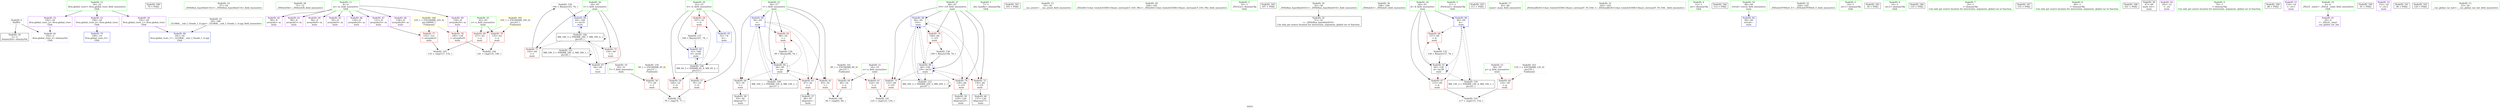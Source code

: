 digraph "SVFG" {
	label="SVFG";

	Node0x560f60701af0 [shape=record,color=grey,label="{NodeID: 0\nNullPtr}"];
	Node0x560f60701af0 -> Node0x560f60717d10[style=solid];
	Node0x560f60701af0 -> Node0x560f6071b4b0[style=solid];
	Node0x560f6054f520 [shape=record,color=black,label="{NodeID: 180\n70 = PHI()\n}"];
	Node0x560f60701e30 [shape=record,color=green,label="{NodeID: 14\n27\<--28\n_ZNSt8ios_base4InitC1Ev\<--_ZNSt8ios_base4InitC1Ev_field_insensitive\n}"];
	Node0x560f60717740 [shape=record,color=green,label="{NodeID: 28\n71\<--72\n_ZNSirsERi\<--_ZNSirsERi_field_insensitive\n}"];
	Node0x560f607183f0 [shape=record,color=purple,label="{NodeID: 42\n89\<--8\narrayidx\<--m\nmain\n}"];
	Node0x560f60719120 [shape=record,color=grey,label="{NodeID: 139\n144 = Binary(143, 74, )\n}"];
	Node0x560f60719120 -> Node0x560f6071bb60[style=solid];
	Node0x560f6071a000 [shape=record,color=red,label="{NodeID: 56\n77\<--50\n\<--T\nmain\n}"];
	Node0x560f6071a000 -> Node0x560f607195a0[style=solid];
	Node0x560f6071ab60 [shape=record,color=red,label="{NodeID: 70\n135\<--62\n\<--x\nmain\n}"];
	Node0x560f6071ab60 -> Node0x560f6071fb40[style=solid];
	Node0x560f6071b750 [shape=record,color=blue,label="{NodeID: 84\n56\<--69\ni\<--\nmain\n}"];
	Node0x560f6071b750 -> Node0x560f6071a4e0[style=dashed];
	Node0x560f6071b750 -> Node0x560f6071a5b0[style=dashed];
	Node0x560f6071b750 -> Node0x560f6071a680[style=dashed];
	Node0x560f6071b750 -> Node0x560f6071a750[style=dashed];
	Node0x560f6071b750 -> Node0x560f6071b820[style=dashed];
	Node0x560f6071b750 -> Node0x560f60724b60[style=dashed];
	Node0x560f60700c00 [shape=record,color=green,label="{NodeID: 1\n7\<--1\n__dso_handle\<--dummyObj\nGlob }"];
	Node0x560f60730380 [shape=record,color=black,label="{NodeID: 181\n103 = PHI()\n}"];
	Node0x560f60716d30 [shape=record,color=green,label="{NodeID: 15\n33\<--34\n__cxa_atexit\<--__cxa_atexit_field_insensitive\n}"];
	Node0x560f60717810 [shape=record,color=green,label="{NodeID: 29\n104\<--105\n_ZStlsISt11char_traitsIcEERSt13basic_ostreamIcT_ES5_PKc\<--_ZStlsISt11char_traitsIcEERSt13basic_ostreamIcT_ES5_PKc_field_insensitive\n}"];
	Node0x560f607184c0 [shape=record,color=purple,label="{NodeID: 43\n90\<--8\narrayidx5\<--m\nmain\n}"];
	Node0x560f607192a0 [shape=record,color=grey,label="{NodeID: 140\n85 = cmp(83, 84, )\n}"];
	Node0x560f6071a0d0 [shape=record,color=red,label="{NodeID: 57\n76\<--52\n\<--tt\nmain\n}"];
	Node0x560f6071a0d0 -> Node0x560f607195a0[style=solid];
	Node0x560f6071ac30 [shape=record,color=red,label="{NodeID: 71\n143\<--64\n\<--t\nmain\n}"];
	Node0x560f6071ac30 -> Node0x560f60719120[style=solid];
	Node0x560f60728b60 [shape=record,color=yellow,style=double,label="{NodeID: 168\n22V_1 = ENCHI(MR_22V_0)\npts\{90000 \}\nFun[main]}"];
	Node0x560f60728b60 -> Node0x560f6071b110[style=dashed];
	Node0x560f60728b60 -> Node0x560f6071b1e0[style=dashed];
	Node0x560f6071b820 [shape=record,color=blue,label="{NodeID: 85\n56\<--99\ni\<--inc\nmain\n}"];
	Node0x560f6071b820 -> Node0x560f6071a4e0[style=dashed];
	Node0x560f6071b820 -> Node0x560f6071a5b0[style=dashed];
	Node0x560f6071b820 -> Node0x560f6071a680[style=dashed];
	Node0x560f6071b820 -> Node0x560f6071a750[style=dashed];
	Node0x560f6071b820 -> Node0x560f6071b820[style=dashed];
	Node0x560f6071b820 -> Node0x560f60724b60[style=dashed];
	Node0x560f60703270 [shape=record,color=green,label="{NodeID: 2\n10\<--1\n_ZSt3cin\<--dummyObj\nGlob }"];
	Node0x560f607304e0 [shape=record,color=black,label="{NodeID: 182\n107 = PHI()\n}"];
	Node0x560f60716dc0 [shape=record,color=green,label="{NodeID: 16\n32\<--38\n_ZNSt8ios_base4InitD1Ev\<--_ZNSt8ios_base4InitD1Ev_field_insensitive\n}"];
	Node0x560f60716dc0 -> Node0x560f60717e10[style=solid];
	Node0x560f60717910 [shape=record,color=green,label="{NodeID: 30\n108\<--109\n_ZNSolsEi\<--_ZNSolsEi_field_insensitive\n}"];
	Node0x560f60718590 [shape=record,color=purple,label="{NodeID: 44\n94\<--8\narrayidx8\<--m\nmain\n}"];
	Node0x560f60719420 [shape=record,color=grey,label="{NodeID: 141\n125 = cmp(123, 124, )\n}"];
	Node0x560f6071a1a0 [shape=record,color=red,label="{NodeID: 58\n106\<--52\n\<--tt\nmain\n}"];
	Node0x560f6071ad00 [shape=record,color=red,label="{NodeID: 72\n154\<--64\n\<--t\nmain\n}"];
	Node0x560f6071b8f0 [shape=record,color=blue,label="{NodeID: 86\n60\<--69\nk\<--\nmain\n}"];
	Node0x560f6071b8f0 -> Node0x560f6071a8f0[style=dashed];
	Node0x560f6071b8f0 -> Node0x560f6071a9c0[style=dashed];
	Node0x560f6071b8f0 -> Node0x560f6071bd00[style=dashed];
	Node0x560f6071b8f0 -> Node0x560f60725060[style=dashed];
	Node0x560f60703410 [shape=record,color=green,label="{NodeID: 3\n11\<--1\n_ZSt4cout\<--dummyObj\nGlob }"];
	Node0x560f607305e0 [shape=record,color=black,label="{NodeID: 183\n111 = PHI()\n}"];
	Node0x560f60716e50 [shape=record,color=green,label="{NodeID: 17\n45\<--46\nmain\<--main_field_insensitive\n}"];
	Node0x560f60717a10 [shape=record,color=green,label="{NodeID: 31\n162\<--163\n_ZSt4endlIcSt11char_traitsIcEERSt13basic_ostreamIT_T0_ES6_\<--_ZSt4endlIcSt11char_traitsIcEERSt13basic_ostreamIT_T0_ES6__field_insensitive\n}"];
	Node0x560f60718660 [shape=record,color=purple,label="{NodeID: 45\n95\<--8\narrayidx9\<--m\nmain\n}"];
	Node0x560f607195a0 [shape=record,color=grey,label="{NodeID: 142\n78 = cmp(76, 77, )\n}"];
	Node0x560f6071a270 [shape=record,color=red,label="{NodeID: 59\n167\<--52\n\<--tt\nmain\n}"];
	Node0x560f6071a270 -> Node0x560f6071e870[style=solid];
	Node0x560f6071add0 [shape=record,color=red,label="{NodeID: 73\n123\<--66\n\<--i19\nmain\n}"];
	Node0x560f6071add0 -> Node0x560f60719420[style=solid];
	Node0x560f6071b9c0 [shape=record,color=blue,label="{NodeID: 87\n64\<--69\nt\<--\nmain\n}"];
	Node0x560f6071b9c0 -> Node0x560f60723c60[style=dashed];
	Node0x560f60703190 [shape=record,color=green,label="{NodeID: 4\n12\<--1\n.str\<--dummyObj\nGlob }"];
	Node0x560f607306b0 [shape=record,color=black,label="{NodeID: 184\n112 = PHI()\n}"];
	Node0x560f60716f20 [shape=record,color=green,label="{NodeID: 18\n48\<--49\nretval\<--retval_field_insensitive\nmain\n}"];
	Node0x560f60716f20 -> Node0x560f6071b5b0[style=solid];
	Node0x560f60717b10 [shape=record,color=green,label="{NodeID: 32\n164\<--165\n_ZNSolsEPFRSoS_E\<--_ZNSolsEPFRSoS_E_field_insensitive\n}"];
	Node0x560f60718730 [shape=record,color=purple,label="{NodeID: 46\n130\<--8\narrayidx24\<--m\nmain\n}"];
	Node0x560f60719720 [shape=record,color=grey,label="{NodeID: 143\n117 = cmp(115, 116, )\n}"];
	Node0x560f6071a340 [shape=record,color=red,label="{NodeID: 60\n84\<--54\n\<--n\nmain\n}"];
	Node0x560f6071a340 -> Node0x560f607192a0[style=solid];
	Node0x560f6071aea0 [shape=record,color=red,label="{NodeID: 74\n128\<--66\n\<--i19\nmain\n}"];
	Node0x560f6071aea0 -> Node0x560f60718180[style=solid];
	Node0x560f6071ba90 [shape=record,color=blue,label="{NodeID: 88\n66\<--69\ni19\<--\nmain\n}"];
	Node0x560f6071ba90 -> Node0x560f6071add0[style=dashed];
	Node0x560f6071ba90 -> Node0x560f6071aea0[style=dashed];
	Node0x560f6071ba90 -> Node0x560f6071af70[style=dashed];
	Node0x560f6071ba90 -> Node0x560f6071b040[style=dashed];
	Node0x560f6071ba90 -> Node0x560f6071ba90[style=dashed];
	Node0x560f6071ba90 -> Node0x560f6071bc30[style=dashed];
	Node0x560f6071ba90 -> Node0x560f60725a60[style=dashed];
	Node0x560f60702180 [shape=record,color=green,label="{NodeID: 5\n14\<--1\n.str.1\<--dummyObj\nGlob }"];
	Node0x560f60730780 [shape=record,color=black,label="{NodeID: 185\n30 = PHI()\n}"];
	Node0x560f60716ff0 [shape=record,color=green,label="{NodeID: 19\n50\<--51\nT\<--T_field_insensitive\nmain\n}"];
	Node0x560f60716ff0 -> Node0x560f6071a000[style=solid];
	Node0x560f60717c10 [shape=record,color=green,label="{NodeID: 33\n20\<--186\n_GLOBAL__sub_I_Clouds_1_0.cpp\<--_GLOBAL__sub_I_Clouds_1_0.cpp_field_insensitive\n}"];
	Node0x560f60717c10 -> Node0x560f6071b3b0[style=solid];
	Node0x560f60718800 [shape=record,color=purple,label="{NodeID: 47\n131\<--8\narrayidx25\<--m\nmain\n}"];
	Node0x560f60718800 -> Node0x560f6071b110[style=solid];
	Node0x560f6071fb40 [shape=record,color=grey,label="{NodeID: 144\n141 = cmp(135, 140, )\n}"];
	Node0x560f6071a410 [shape=record,color=red,label="{NodeID: 61\n124\<--54\n\<--n\nmain\n}"];
	Node0x560f6071a410 -> Node0x560f60719420[style=solid];
	Node0x560f6071af70 [shape=record,color=red,label="{NodeID: 75\n136\<--66\n\<--i19\nmain\n}"];
	Node0x560f6071af70 -> Node0x560f60718250[style=solid];
	Node0x560f6071bb60 [shape=record,color=blue,label="{NodeID: 89\n64\<--144\nt\<--inc31\nmain\n}"];
	Node0x560f6071bb60 -> Node0x560f60723c60[style=dashed];
	Node0x560f60702210 [shape=record,color=green,label="{NodeID: 6\n16\<--1\n.str.2\<--dummyObj\nGlob }"];
	Node0x560f60730880 [shape=record,color=black,label="{NodeID: 186\n153 = PHI()\n}"];
	Node0x560f607170c0 [shape=record,color=green,label="{NodeID: 20\n52\<--53\ntt\<--tt_field_insensitive\nmain\n}"];
	Node0x560f607170c0 -> Node0x560f6071a0d0[style=solid];
	Node0x560f607170c0 -> Node0x560f6071a1a0[style=solid];
	Node0x560f607170c0 -> Node0x560f6071a270[style=solid];
	Node0x560f607170c0 -> Node0x560f6071b680[style=solid];
	Node0x560f607170c0 -> Node0x560f6071bdd0[style=solid];
	Node0x560f60717d10 [shape=record,color=black,label="{NodeID: 34\n2\<--3\ndummyVal\<--dummyVal\n}"];
	Node0x560f607198f0 [shape=record,color=purple,label="{NodeID: 48\n138\<--8\narrayidx28\<--m\nmain\n}"];
	Node0x560f6071fc80 [shape=record,color=grey,label="{NodeID: 145\n133 = cmp(127, 132, )\n}"];
	Node0x560f6071a4e0 [shape=record,color=red,label="{NodeID: 62\n83\<--56\n\<--i\nmain\n}"];
	Node0x560f6071a4e0 -> Node0x560f607192a0[style=solid];
	Node0x560f60728380 [shape=record,color=yellow,style=double,label="{NodeID: 159\n4V_1 = ENCHI(MR_4V_0)\npts\{51 \}\nFun[main]}"];
	Node0x560f60728380 -> Node0x560f6071a000[style=dashed];
	Node0x560f6071b040 [shape=record,color=red,label="{NodeID: 76\n148\<--66\n\<--i19\nmain\n}"];
	Node0x560f6071b040 -> Node0x560f6071e9f0[style=solid];
	Node0x560f6071bc30 [shape=record,color=blue,label="{NodeID: 90\n66\<--149\ni19\<--inc33\nmain\n}"];
	Node0x560f6071bc30 -> Node0x560f6071add0[style=dashed];
	Node0x560f6071bc30 -> Node0x560f6071aea0[style=dashed];
	Node0x560f6071bc30 -> Node0x560f6071af70[style=dashed];
	Node0x560f6071bc30 -> Node0x560f6071b040[style=dashed];
	Node0x560f6071bc30 -> Node0x560f6071ba90[style=dashed];
	Node0x560f6071bc30 -> Node0x560f6071bc30[style=dashed];
	Node0x560f6071bc30 -> Node0x560f60725a60[style=dashed];
	Node0x560f60701f40 [shape=record,color=green,label="{NodeID: 7\n19\<--1\n\<--dummyObj\nCan only get source location for instruction, argument, global var or function.}"];
	Node0x560f607309e0 [shape=record,color=black,label="{NodeID: 187\n155 = PHI()\n}"];
	Node0x560f60717190 [shape=record,color=green,label="{NodeID: 21\n54\<--55\nn\<--n_field_insensitive\nmain\n}"];
	Node0x560f60717190 -> Node0x560f6071a340[style=solid];
	Node0x560f60717190 -> Node0x560f6071a410[style=solid];
	Node0x560f60717e10 [shape=record,color=black,label="{NodeID: 35\n31\<--32\n\<--_ZNSt8ios_base4InitD1Ev\nCan only get source location for instruction, argument, global var or function.}"];
	Node0x560f607199c0 [shape=record,color=purple,label="{NodeID: 49\n139\<--8\narrayidx29\<--m\nmain\n}"];
	Node0x560f607199c0 -> Node0x560f6071b1e0[style=solid];
	Node0x560f60723c60 [shape=record,color=black,label="{NodeID: 146\nMR_18V_5 = PHI(MR_18V_7, MR_18V_4, )\npts\{65 \}\n}"];
	Node0x560f60723c60 -> Node0x560f6071ac30[style=dashed];
	Node0x560f60723c60 -> Node0x560f6071ad00[style=dashed];
	Node0x560f60723c60 -> Node0x560f6071b9c0[style=dashed];
	Node0x560f60723c60 -> Node0x560f6071bb60[style=dashed];
	Node0x560f60723c60 -> Node0x560f60723c60[style=dashed];
	Node0x560f60723c60 -> Node0x560f60725560[style=dashed];
	Node0x560f6071a5b0 [shape=record,color=red,label="{NodeID: 63\n87\<--56\n\<--i\nmain\n}"];
	Node0x560f6071a5b0 -> Node0x560f60717fe0[style=solid];
	Node0x560f6071b110 [shape=record,color=red,label="{NodeID: 77\n132\<--131\n\<--arrayidx25\nmain\n}"];
	Node0x560f6071b110 -> Node0x560f6071fc80[style=solid];
	Node0x560f6071bd00 [shape=record,color=blue,label="{NodeID: 91\n60\<--158\nk\<--inc38\nmain\n}"];
	Node0x560f6071bd00 -> Node0x560f6071a8f0[style=dashed];
	Node0x560f6071bd00 -> Node0x560f6071a9c0[style=dashed];
	Node0x560f6071bd00 -> Node0x560f6071bd00[style=dashed];
	Node0x560f6071bd00 -> Node0x560f60725060[style=dashed];
	Node0x560f60701fd0 [shape=record,color=green,label="{NodeID: 8\n69\<--1\n\<--dummyObj\nCan only get source location for instruction, argument, global var or function.}"];
	Node0x560f60730ab0 [shape=record,color=black,label="{NodeID: 188\n161 = PHI()\n}"];
	Node0x560f60717260 [shape=record,color=green,label="{NodeID: 22\n56\<--57\ni\<--i_field_insensitive\nmain\n}"];
	Node0x560f60717260 -> Node0x560f6071a4e0[style=solid];
	Node0x560f60717260 -> Node0x560f6071a5b0[style=solid];
	Node0x560f60717260 -> Node0x560f6071a680[style=solid];
	Node0x560f60717260 -> Node0x560f6071a750[style=solid];
	Node0x560f60717260 -> Node0x560f6071b750[style=solid];
	Node0x560f60717260 -> Node0x560f6071b820[style=solid];
	Node0x560f60717f10 [shape=record,color=black,label="{NodeID: 36\n47\<--69\nmain_ret\<--\nmain\n}"];
	Node0x560f60719a90 [shape=record,color=purple,label="{NodeID: 50\n102\<--12\n\<--.str\nmain\n}"];
	Node0x560f6071a680 [shape=record,color=red,label="{NodeID: 64\n92\<--56\n\<--i\nmain\n}"];
	Node0x560f6071a680 -> Node0x560f607180b0[style=solid];
	Node0x560f60728540 [shape=record,color=yellow,style=double,label="{NodeID: 161\n8V_1 = ENCHI(MR_8V_0)\npts\{55 \}\nFun[main]}"];
	Node0x560f60728540 -> Node0x560f6071a340[style=dashed];
	Node0x560f60728540 -> Node0x560f6071a410[style=dashed];
	Node0x560f6071b1e0 [shape=record,color=red,label="{NodeID: 78\n140\<--139\n\<--arrayidx29\nmain\n}"];
	Node0x560f6071b1e0 -> Node0x560f6071fb40[style=solid];
	Node0x560f6071bdd0 [shape=record,color=blue,label="{NodeID: 92\n52\<--168\ntt\<--inc42\nmain\n}"];
	Node0x560f6071bdd0 -> Node0x560f60724660[style=dashed];
	Node0x560f60702770 [shape=record,color=green,label="{NodeID: 9\n74\<--1\n\<--dummyObj\nCan only get source location for instruction, argument, global var or function.}"];
	Node0x560f60730b80 [shape=record,color=black,label="{NodeID: 189\n80 = PHI()\n}"];
	Node0x560f60717330 [shape=record,color=green,label="{NodeID: 23\n58\<--59\np\<--p_field_insensitive\nmain\n}"];
	Node0x560f60717330 -> Node0x560f6071a820[style=solid];
	Node0x560f60717fe0 [shape=record,color=black,label="{NodeID: 37\n88\<--87\nidxprom\<--\nmain\n}"];
	Node0x560f60719b60 [shape=record,color=purple,label="{NodeID: 51\n110\<--14\n\<--.str.1\nmain\n}"];
	Node0x560f60724660 [shape=record,color=black,label="{NodeID: 148\nMR_6V_3 = PHI(MR_6V_4, MR_6V_2, )\npts\{53 \}\n}"];
	Node0x560f60724660 -> Node0x560f6071a0d0[style=dashed];
	Node0x560f60724660 -> Node0x560f6071a1a0[style=dashed];
	Node0x560f60724660 -> Node0x560f6071a270[style=dashed];
	Node0x560f60724660 -> Node0x560f6071bdd0[style=dashed];
	Node0x560f6071a750 [shape=record,color=red,label="{NodeID: 65\n98\<--56\n\<--i\nmain\n}"];
	Node0x560f6071a750 -> Node0x560f6071e6f0[style=solid];
	Node0x560f6071b2b0 [shape=record,color=blue,label="{NodeID: 79\n190\<--19\nllvm.global_ctors_0\<--\nGlob }"];
	Node0x560f60702800 [shape=record,color=green,label="{NodeID: 10\n4\<--6\n_ZStL8__ioinit\<--_ZStL8__ioinit_field_insensitive\nGlob }"];
	Node0x560f60702800 -> Node0x560f60718320[style=solid];
	Node0x560f60730c80 [shape=record,color=black,label="{NodeID: 190\n91 = PHI()\n}"];
	Node0x560f60717400 [shape=record,color=green,label="{NodeID: 24\n60\<--61\nk\<--k_field_insensitive\nmain\n}"];
	Node0x560f60717400 -> Node0x560f6071a8f0[style=solid];
	Node0x560f60717400 -> Node0x560f6071a9c0[style=solid];
	Node0x560f60717400 -> Node0x560f6071b8f0[style=solid];
	Node0x560f60717400 -> Node0x560f6071bd00[style=solid];
	Node0x560f607180b0 [shape=record,color=black,label="{NodeID: 38\n93\<--92\nidxprom7\<--\nmain\n}"];
	Node0x560f6071e570 [shape=record,color=grey,label="{NodeID: 135\n158 = Binary(157, 74, )\n}"];
	Node0x560f6071e570 -> Node0x560f6071bd00[style=solid];
	Node0x560f60719c30 [shape=record,color=purple,label="{NodeID: 52\n152\<--16\n\<--.str.2\nmain\n}"];
	Node0x560f60724b60 [shape=record,color=black,label="{NodeID: 149\nMR_10V_2 = PHI(MR_10V_4, MR_10V_1, )\npts\{57 \}\n}"];
	Node0x560f60724b60 -> Node0x560f6071b750[style=dashed];
	Node0x560f6071a820 [shape=record,color=red,label="{NodeID: 66\n116\<--58\n\<--p\nmain\n}"];
	Node0x560f6071a820 -> Node0x560f60719720[style=solid];
	Node0x560f60728700 [shape=record,color=yellow,style=double,label="{NodeID: 163\n12V_1 = ENCHI(MR_12V_0)\npts\{59 \}\nFun[main]}"];
	Node0x560f60728700 -> Node0x560f6071a820[style=dashed];
	Node0x560f6071b3b0 [shape=record,color=blue,label="{NodeID: 80\n191\<--20\nllvm.global_ctors_1\<--_GLOBAL__sub_I_Clouds_1_0.cpp\nGlob }"];
	Node0x560f60702890 [shape=record,color=green,label="{NodeID: 11\n8\<--9\nm\<--m_field_insensitive\nGlob }"];
	Node0x560f60702890 -> Node0x560f607183f0[style=solid];
	Node0x560f60702890 -> Node0x560f607184c0[style=solid];
	Node0x560f60702890 -> Node0x560f60718590[style=solid];
	Node0x560f60702890 -> Node0x560f60718660[style=solid];
	Node0x560f60702890 -> Node0x560f60718730[style=solid];
	Node0x560f60702890 -> Node0x560f60718800[style=solid];
	Node0x560f60702890 -> Node0x560f607198f0[style=solid];
	Node0x560f60702890 -> Node0x560f607199c0[style=solid];
	Node0x560f60730de0 [shape=record,color=black,label="{NodeID: 191\n96 = PHI()\n}"];
	Node0x560f607174d0 [shape=record,color=green,label="{NodeID: 25\n62\<--63\nx\<--x_field_insensitive\nmain\n}"];
	Node0x560f607174d0 -> Node0x560f6071aa90[style=solid];
	Node0x560f607174d0 -> Node0x560f6071ab60[style=solid];
	Node0x560f60718180 [shape=record,color=black,label="{NodeID: 39\n129\<--128\nidxprom23\<--\nmain\n}"];
	Node0x560f6071e6f0 [shape=record,color=grey,label="{NodeID: 136\n99 = Binary(98, 74, )\n}"];
	Node0x560f6071e6f0 -> Node0x560f6071b820[style=solid];
	Node0x560f60719d00 [shape=record,color=purple,label="{NodeID: 53\n190\<--18\nllvm.global_ctors_0\<--llvm.global_ctors\nGlob }"];
	Node0x560f60719d00 -> Node0x560f6071b2b0[style=solid];
	Node0x560f60725060 [shape=record,color=black,label="{NodeID: 150\nMR_14V_2 = PHI(MR_14V_4, MR_14V_1, )\npts\{61 \}\n}"];
	Node0x560f60725060 -> Node0x560f6071b8f0[style=dashed];
	Node0x560f6071a8f0 [shape=record,color=red,label="{NodeID: 67\n115\<--60\n\<--k\nmain\n}"];
	Node0x560f6071a8f0 -> Node0x560f60719720[style=solid];
	Node0x560f6071b4b0 [shape=record,color=blue, style = dotted,label="{NodeID: 81\n192\<--3\nllvm.global_ctors_2\<--dummyVal\nGlob }"];
	Node0x560f60701c90 [shape=record,color=green,label="{NodeID: 12\n18\<--22\nllvm.global_ctors\<--llvm.global_ctors_field_insensitive\nGlob }"];
	Node0x560f60701c90 -> Node0x560f60719d00[style=solid];
	Node0x560f60701c90 -> Node0x560f60719e00[style=solid];
	Node0x560f60701c90 -> Node0x560f60719f00[style=solid];
	Node0x560f60730eb0 [shape=record,color=black,label="{NodeID: 192\n120 = PHI()\n}"];
	Node0x560f607175a0 [shape=record,color=green,label="{NodeID: 26\n64\<--65\nt\<--t_field_insensitive\nmain\n}"];
	Node0x560f607175a0 -> Node0x560f6071ac30[style=solid];
	Node0x560f607175a0 -> Node0x560f6071ad00[style=solid];
	Node0x560f607175a0 -> Node0x560f6071b9c0[style=solid];
	Node0x560f607175a0 -> Node0x560f6071bb60[style=solid];
	Node0x560f60718250 [shape=record,color=black,label="{NodeID: 40\n137\<--136\nidxprom27\<--\nmain\n}"];
	Node0x560f6071e870 [shape=record,color=grey,label="{NodeID: 137\n168 = Binary(167, 74, )\n}"];
	Node0x560f6071e870 -> Node0x560f6071bdd0[style=solid];
	Node0x560f60719e00 [shape=record,color=purple,label="{NodeID: 54\n191\<--18\nllvm.global_ctors_1\<--llvm.global_ctors\nGlob }"];
	Node0x560f60719e00 -> Node0x560f6071b3b0[style=solid];
	Node0x560f60725560 [shape=record,color=black,label="{NodeID: 151\nMR_18V_2 = PHI(MR_18V_3, MR_18V_1, )\npts\{65 \}\n}"];
	Node0x560f60725560 -> Node0x560f6071b9c0[style=dashed];
	Node0x560f60725560 -> Node0x560f60725560[style=dashed];
	Node0x560f6071a9c0 [shape=record,color=red,label="{NodeID: 68\n157\<--60\n\<--k\nmain\n}"];
	Node0x560f6071a9c0 -> Node0x560f6071e570[style=solid];
	Node0x560f607288c0 [shape=record,color=yellow,style=double,label="{NodeID: 165\n16V_1 = ENCHI(MR_16V_0)\npts\{63 \}\nFun[main]}"];
	Node0x560f607288c0 -> Node0x560f6071aa90[style=dashed];
	Node0x560f607288c0 -> Node0x560f6071ab60[style=dashed];
	Node0x560f6071b5b0 [shape=record,color=blue,label="{NodeID: 82\n48\<--69\nretval\<--\nmain\n}"];
	Node0x560f60701d60 [shape=record,color=green,label="{NodeID: 13\n23\<--24\n__cxx_global_var_init\<--__cxx_global_var_init_field_insensitive\n}"];
	Node0x560f60717670 [shape=record,color=green,label="{NodeID: 27\n66\<--67\ni19\<--i19_field_insensitive\nmain\n}"];
	Node0x560f60717670 -> Node0x560f6071add0[style=solid];
	Node0x560f60717670 -> Node0x560f6071aea0[style=solid];
	Node0x560f60717670 -> Node0x560f6071af70[style=solid];
	Node0x560f60717670 -> Node0x560f6071b040[style=solid];
	Node0x560f60717670 -> Node0x560f6071ba90[style=solid];
	Node0x560f60717670 -> Node0x560f6071bc30[style=solid];
	Node0x560f60718320 [shape=record,color=purple,label="{NodeID: 41\n29\<--4\n\<--_ZStL8__ioinit\n__cxx_global_var_init\n}"];
	Node0x560f6071e9f0 [shape=record,color=grey,label="{NodeID: 138\n149 = Binary(148, 74, )\n}"];
	Node0x560f6071e9f0 -> Node0x560f6071bc30[style=solid];
	Node0x560f60719f00 [shape=record,color=purple,label="{NodeID: 55\n192\<--18\nllvm.global_ctors_2\<--llvm.global_ctors\nGlob }"];
	Node0x560f60719f00 -> Node0x560f6071b4b0[style=solid];
	Node0x560f60725a60 [shape=record,color=black,label="{NodeID: 152\nMR_20V_2 = PHI(MR_20V_3, MR_20V_1, )\npts\{67 \}\n}"];
	Node0x560f60725a60 -> Node0x560f6071ba90[style=dashed];
	Node0x560f60725a60 -> Node0x560f60725a60[style=dashed];
	Node0x560f6071aa90 [shape=record,color=red,label="{NodeID: 69\n127\<--62\n\<--x\nmain\n}"];
	Node0x560f6071aa90 -> Node0x560f6071fc80[style=solid];
	Node0x560f6071b680 [shape=record,color=blue,label="{NodeID: 83\n52\<--74\ntt\<--\nmain\n}"];
	Node0x560f6071b680 -> Node0x560f60724660[style=dashed];
}
